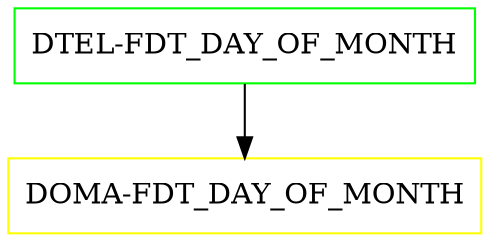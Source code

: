 digraph G {
  "DTEL-FDT_DAY_OF_MONTH" [shape=box,color=green];
  "DOMA-FDT_DAY_OF_MONTH" [shape=box,color=yellow,URL="./DOMA_FDT_DAY_OF_MONTH.html"];
  "DTEL-FDT_DAY_OF_MONTH" -> "DOMA-FDT_DAY_OF_MONTH";
}

